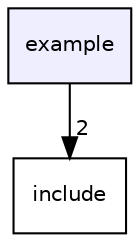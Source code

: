 digraph "example" {
  compound=true
  node [ fontsize="10", fontname="Helvetica"];
  edge [ labelfontsize="10", labelfontname="Helvetica"];
  dir_cfafba98a580ce4b62f8a6fa96d7cbb0 [shape=box, label="example", style="filled", fillcolor="#eeeeff", pencolor="black", URL="dir_cfafba98a580ce4b62f8a6fa96d7cbb0.html"];
  dir_d44c64559bbebec7f509842c48db8b23 [shape=box label="include" URL="dir_d44c64559bbebec7f509842c48db8b23.html"];
  dir_cfafba98a580ce4b62f8a6fa96d7cbb0->dir_d44c64559bbebec7f509842c48db8b23 [headlabel="2", labeldistance=1.5 headhref="dir_000000_000001.html"];
}
